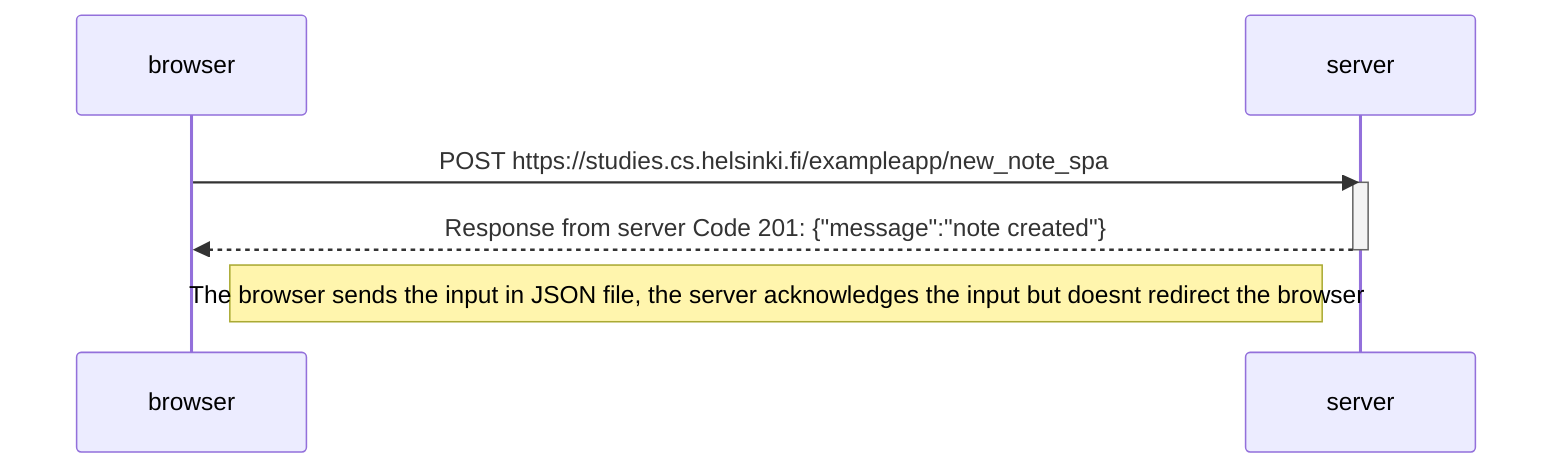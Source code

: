 sequenceDiagram
    participant browser
    participant server

    browser->>server: POST https://studies.cs.helsinki.fi/exampleapp/new_note_spa
    activate server
    server-->>browser: Response from server Code 201: {"message":"note created"}
    deactivate server

    Note right of browser: The browser sends the input in JSON file, the server acknowledges the input but doesnt redirect the browser